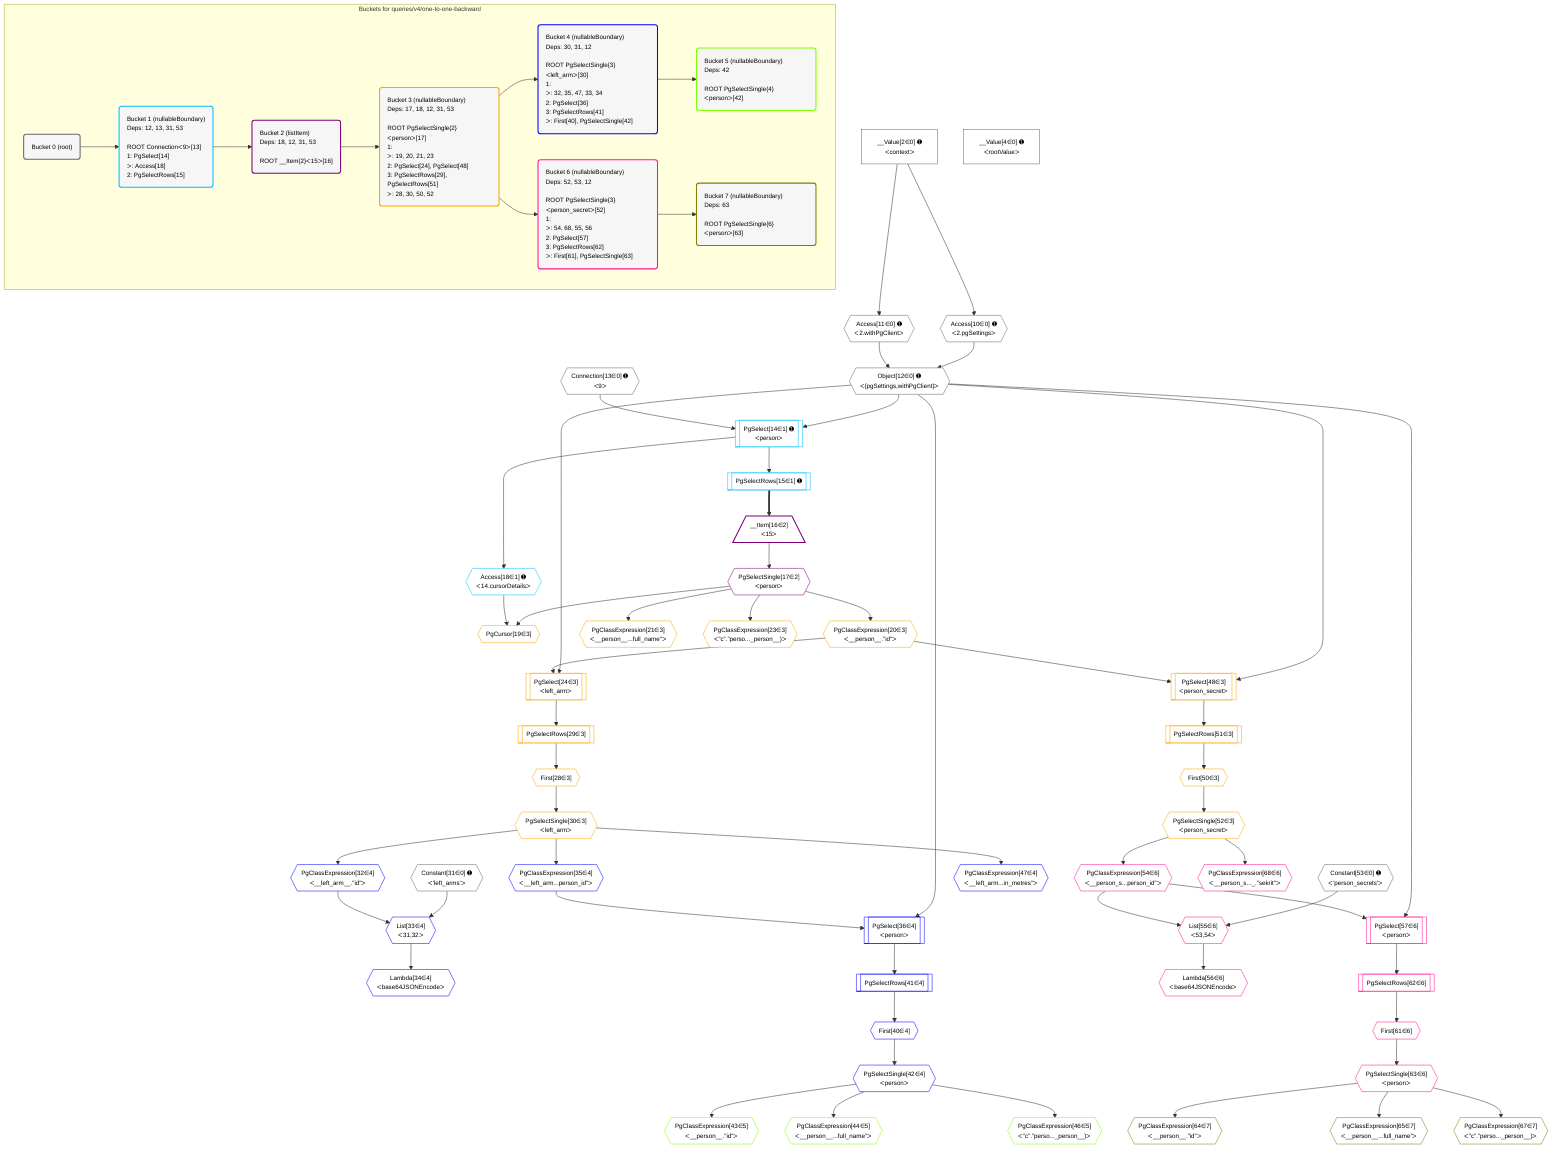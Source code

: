 %%{init: {'themeVariables': { 'fontSize': '12px'}}}%%
graph TD
    classDef path fill:#eee,stroke:#000,color:#000
    classDef plan fill:#fff,stroke-width:1px,color:#000
    classDef itemplan fill:#fff,stroke-width:2px,color:#000
    classDef unbatchedplan fill:#dff,stroke-width:1px,color:#000
    classDef sideeffectplan fill:#fcc,stroke-width:2px,color:#000
    classDef bucket fill:#f6f6f6,color:#000,stroke-width:2px,text-align:left


    %% plan dependencies
    Object12{{"Object[12∈0] ➊<br />ᐸ{pgSettings,withPgClient}ᐳ"}}:::plan
    Access10{{"Access[10∈0] ➊<br />ᐸ2.pgSettingsᐳ"}}:::plan
    Access11{{"Access[11∈0] ➊<br />ᐸ2.withPgClientᐳ"}}:::plan
    Access10 & Access11 --> Object12
    __Value2["__Value[2∈0] ➊<br />ᐸcontextᐳ"]:::plan
    __Value2 --> Access10
    __Value2 --> Access11
    __Value4["__Value[4∈0] ➊<br />ᐸrootValueᐳ"]:::plan
    Connection13{{"Connection[13∈0] ➊<br />ᐸ9ᐳ"}}:::plan
    Constant31{{"Constant[31∈0] ➊<br />ᐸ'left_arms'ᐳ"}}:::plan
    Constant53{{"Constant[53∈0] ➊<br />ᐸ'person_secrets'ᐳ"}}:::plan
    PgSelect14[["PgSelect[14∈1] ➊<br />ᐸpersonᐳ"]]:::plan
    Object12 & Connection13 --> PgSelect14
    PgSelectRows15[["PgSelectRows[15∈1] ➊"]]:::plan
    PgSelect14 --> PgSelectRows15
    Access18{{"Access[18∈1] ➊<br />ᐸ14.cursorDetailsᐳ"}}:::plan
    PgSelect14 --> Access18
    __Item16[/"__Item[16∈2]<br />ᐸ15ᐳ"\]:::itemplan
    PgSelectRows15 ==> __Item16
    PgSelectSingle17{{"PgSelectSingle[17∈2]<br />ᐸpersonᐳ"}}:::plan
    __Item16 --> PgSelectSingle17
    PgCursor19{{"PgCursor[19∈3]"}}:::plan
    PgSelectSingle17 & Access18 --> PgCursor19
    PgSelect24[["PgSelect[24∈3]<br />ᐸleft_armᐳ"]]:::plan
    PgClassExpression20{{"PgClassExpression[20∈3]<br />ᐸ__person__.”id”ᐳ"}}:::plan
    Object12 & PgClassExpression20 --> PgSelect24
    PgSelect48[["PgSelect[48∈3]<br />ᐸperson_secretᐳ"]]:::plan
    Object12 & PgClassExpression20 --> PgSelect48
    PgSelectSingle17 --> PgClassExpression20
    PgClassExpression21{{"PgClassExpression[21∈3]<br />ᐸ__person__...full_name”ᐳ"}}:::plan
    PgSelectSingle17 --> PgClassExpression21
    PgClassExpression23{{"PgClassExpression[23∈3]<br />ᐸ”c”.”perso..._person__)ᐳ"}}:::plan
    PgSelectSingle17 --> PgClassExpression23
    First28{{"First[28∈3]"}}:::plan
    PgSelectRows29[["PgSelectRows[29∈3]"]]:::plan
    PgSelectRows29 --> First28
    PgSelect24 --> PgSelectRows29
    PgSelectSingle30{{"PgSelectSingle[30∈3]<br />ᐸleft_armᐳ"}}:::plan
    First28 --> PgSelectSingle30
    First50{{"First[50∈3]"}}:::plan
    PgSelectRows51[["PgSelectRows[51∈3]"]]:::plan
    PgSelectRows51 --> First50
    PgSelect48 --> PgSelectRows51
    PgSelectSingle52{{"PgSelectSingle[52∈3]<br />ᐸperson_secretᐳ"}}:::plan
    First50 --> PgSelectSingle52
    List33{{"List[33∈4]<br />ᐸ31,32ᐳ"}}:::plan
    PgClassExpression32{{"PgClassExpression[32∈4]<br />ᐸ__left_arm__.”id”ᐳ"}}:::plan
    Constant31 & PgClassExpression32 --> List33
    PgSelect36[["PgSelect[36∈4]<br />ᐸpersonᐳ"]]:::plan
    PgClassExpression35{{"PgClassExpression[35∈4]<br />ᐸ__left_arm...person_id”ᐳ"}}:::plan
    Object12 & PgClassExpression35 --> PgSelect36
    PgSelectSingle30 --> PgClassExpression32
    Lambda34{{"Lambda[34∈4]<br />ᐸbase64JSONEncodeᐳ"}}:::plan
    List33 --> Lambda34
    PgSelectSingle30 --> PgClassExpression35
    First40{{"First[40∈4]"}}:::plan
    PgSelectRows41[["PgSelectRows[41∈4]"]]:::plan
    PgSelectRows41 --> First40
    PgSelect36 --> PgSelectRows41
    PgSelectSingle42{{"PgSelectSingle[42∈4]<br />ᐸpersonᐳ"}}:::plan
    First40 --> PgSelectSingle42
    PgClassExpression47{{"PgClassExpression[47∈4]<br />ᐸ__left_arm...in_metres”ᐳ"}}:::plan
    PgSelectSingle30 --> PgClassExpression47
    PgClassExpression43{{"PgClassExpression[43∈5]<br />ᐸ__person__.”id”ᐳ"}}:::plan
    PgSelectSingle42 --> PgClassExpression43
    PgClassExpression44{{"PgClassExpression[44∈5]<br />ᐸ__person__...full_name”ᐳ"}}:::plan
    PgSelectSingle42 --> PgClassExpression44
    PgClassExpression46{{"PgClassExpression[46∈5]<br />ᐸ”c”.”perso..._person__)ᐳ"}}:::plan
    PgSelectSingle42 --> PgClassExpression46
    List55{{"List[55∈6]<br />ᐸ53,54ᐳ"}}:::plan
    PgClassExpression54{{"PgClassExpression[54∈6]<br />ᐸ__person_s...person_id”ᐳ"}}:::plan
    Constant53 & PgClassExpression54 --> List55
    PgSelect57[["PgSelect[57∈6]<br />ᐸpersonᐳ"]]:::plan
    Object12 & PgClassExpression54 --> PgSelect57
    PgSelectSingle52 --> PgClassExpression54
    Lambda56{{"Lambda[56∈6]<br />ᐸbase64JSONEncodeᐳ"}}:::plan
    List55 --> Lambda56
    First61{{"First[61∈6]"}}:::plan
    PgSelectRows62[["PgSelectRows[62∈6]"]]:::plan
    PgSelectRows62 --> First61
    PgSelect57 --> PgSelectRows62
    PgSelectSingle63{{"PgSelectSingle[63∈6]<br />ᐸpersonᐳ"}}:::plan
    First61 --> PgSelectSingle63
    PgClassExpression68{{"PgClassExpression[68∈6]<br />ᐸ__person_s..._.”sekrit”ᐳ"}}:::plan
    PgSelectSingle52 --> PgClassExpression68
    PgClassExpression64{{"PgClassExpression[64∈7]<br />ᐸ__person__.”id”ᐳ"}}:::plan
    PgSelectSingle63 --> PgClassExpression64
    PgClassExpression65{{"PgClassExpression[65∈7]<br />ᐸ__person__...full_name”ᐳ"}}:::plan
    PgSelectSingle63 --> PgClassExpression65
    PgClassExpression67{{"PgClassExpression[67∈7]<br />ᐸ”c”.”perso..._person__)ᐳ"}}:::plan
    PgSelectSingle63 --> PgClassExpression67

    %% define steps

    subgraph "Buckets for queries/v4/one-to-one-backward"
    Bucket0("Bucket 0 (root)"):::bucket
    classDef bucket0 stroke:#696969
    class Bucket0,__Value2,__Value4,Access10,Access11,Object12,Connection13,Constant31,Constant53 bucket0
    Bucket1("Bucket 1 (nullableBoundary)<br />Deps: 12, 13, 31, 53<br /><br />ROOT Connectionᐸ9ᐳ[13]<br />1: PgSelect[14]<br />ᐳ: Access[18]<br />2: PgSelectRows[15]"):::bucket
    classDef bucket1 stroke:#00bfff
    class Bucket1,PgSelect14,PgSelectRows15,Access18 bucket1
    Bucket2("Bucket 2 (listItem)<br />Deps: 18, 12, 31, 53<br /><br />ROOT __Item{2}ᐸ15ᐳ[16]"):::bucket
    classDef bucket2 stroke:#7f007f
    class Bucket2,__Item16,PgSelectSingle17 bucket2
    Bucket3("Bucket 3 (nullableBoundary)<br />Deps: 17, 18, 12, 31, 53<br /><br />ROOT PgSelectSingle{2}ᐸpersonᐳ[17]<br />1: <br />ᐳ: 19, 20, 21, 23<br />2: PgSelect[24], PgSelect[48]<br />3: PgSelectRows[29], PgSelectRows[51]<br />ᐳ: 28, 30, 50, 52"):::bucket
    classDef bucket3 stroke:#ffa500
    class Bucket3,PgCursor19,PgClassExpression20,PgClassExpression21,PgClassExpression23,PgSelect24,First28,PgSelectRows29,PgSelectSingle30,PgSelect48,First50,PgSelectRows51,PgSelectSingle52 bucket3
    Bucket4("Bucket 4 (nullableBoundary)<br />Deps: 30, 31, 12<br /><br />ROOT PgSelectSingle{3}ᐸleft_armᐳ[30]<br />1: <br />ᐳ: 32, 35, 47, 33, 34<br />2: PgSelect[36]<br />3: PgSelectRows[41]<br />ᐳ: First[40], PgSelectSingle[42]"):::bucket
    classDef bucket4 stroke:#0000ff
    class Bucket4,PgClassExpression32,List33,Lambda34,PgClassExpression35,PgSelect36,First40,PgSelectRows41,PgSelectSingle42,PgClassExpression47 bucket4
    Bucket5("Bucket 5 (nullableBoundary)<br />Deps: 42<br /><br />ROOT PgSelectSingle{4}ᐸpersonᐳ[42]"):::bucket
    classDef bucket5 stroke:#7fff00
    class Bucket5,PgClassExpression43,PgClassExpression44,PgClassExpression46 bucket5
    Bucket6("Bucket 6 (nullableBoundary)<br />Deps: 52, 53, 12<br /><br />ROOT PgSelectSingle{3}ᐸperson_secretᐳ[52]<br />1: <br />ᐳ: 54, 68, 55, 56<br />2: PgSelect[57]<br />3: PgSelectRows[62]<br />ᐳ: First[61], PgSelectSingle[63]"):::bucket
    classDef bucket6 stroke:#ff1493
    class Bucket6,PgClassExpression54,List55,Lambda56,PgSelect57,First61,PgSelectRows62,PgSelectSingle63,PgClassExpression68 bucket6
    Bucket7("Bucket 7 (nullableBoundary)<br />Deps: 63<br /><br />ROOT PgSelectSingle{6}ᐸpersonᐳ[63]"):::bucket
    classDef bucket7 stroke:#808000
    class Bucket7,PgClassExpression64,PgClassExpression65,PgClassExpression67 bucket7
    Bucket0 --> Bucket1
    Bucket1 --> Bucket2
    Bucket2 --> Bucket3
    Bucket3 --> Bucket4 & Bucket6
    Bucket4 --> Bucket5
    Bucket6 --> Bucket7
    end